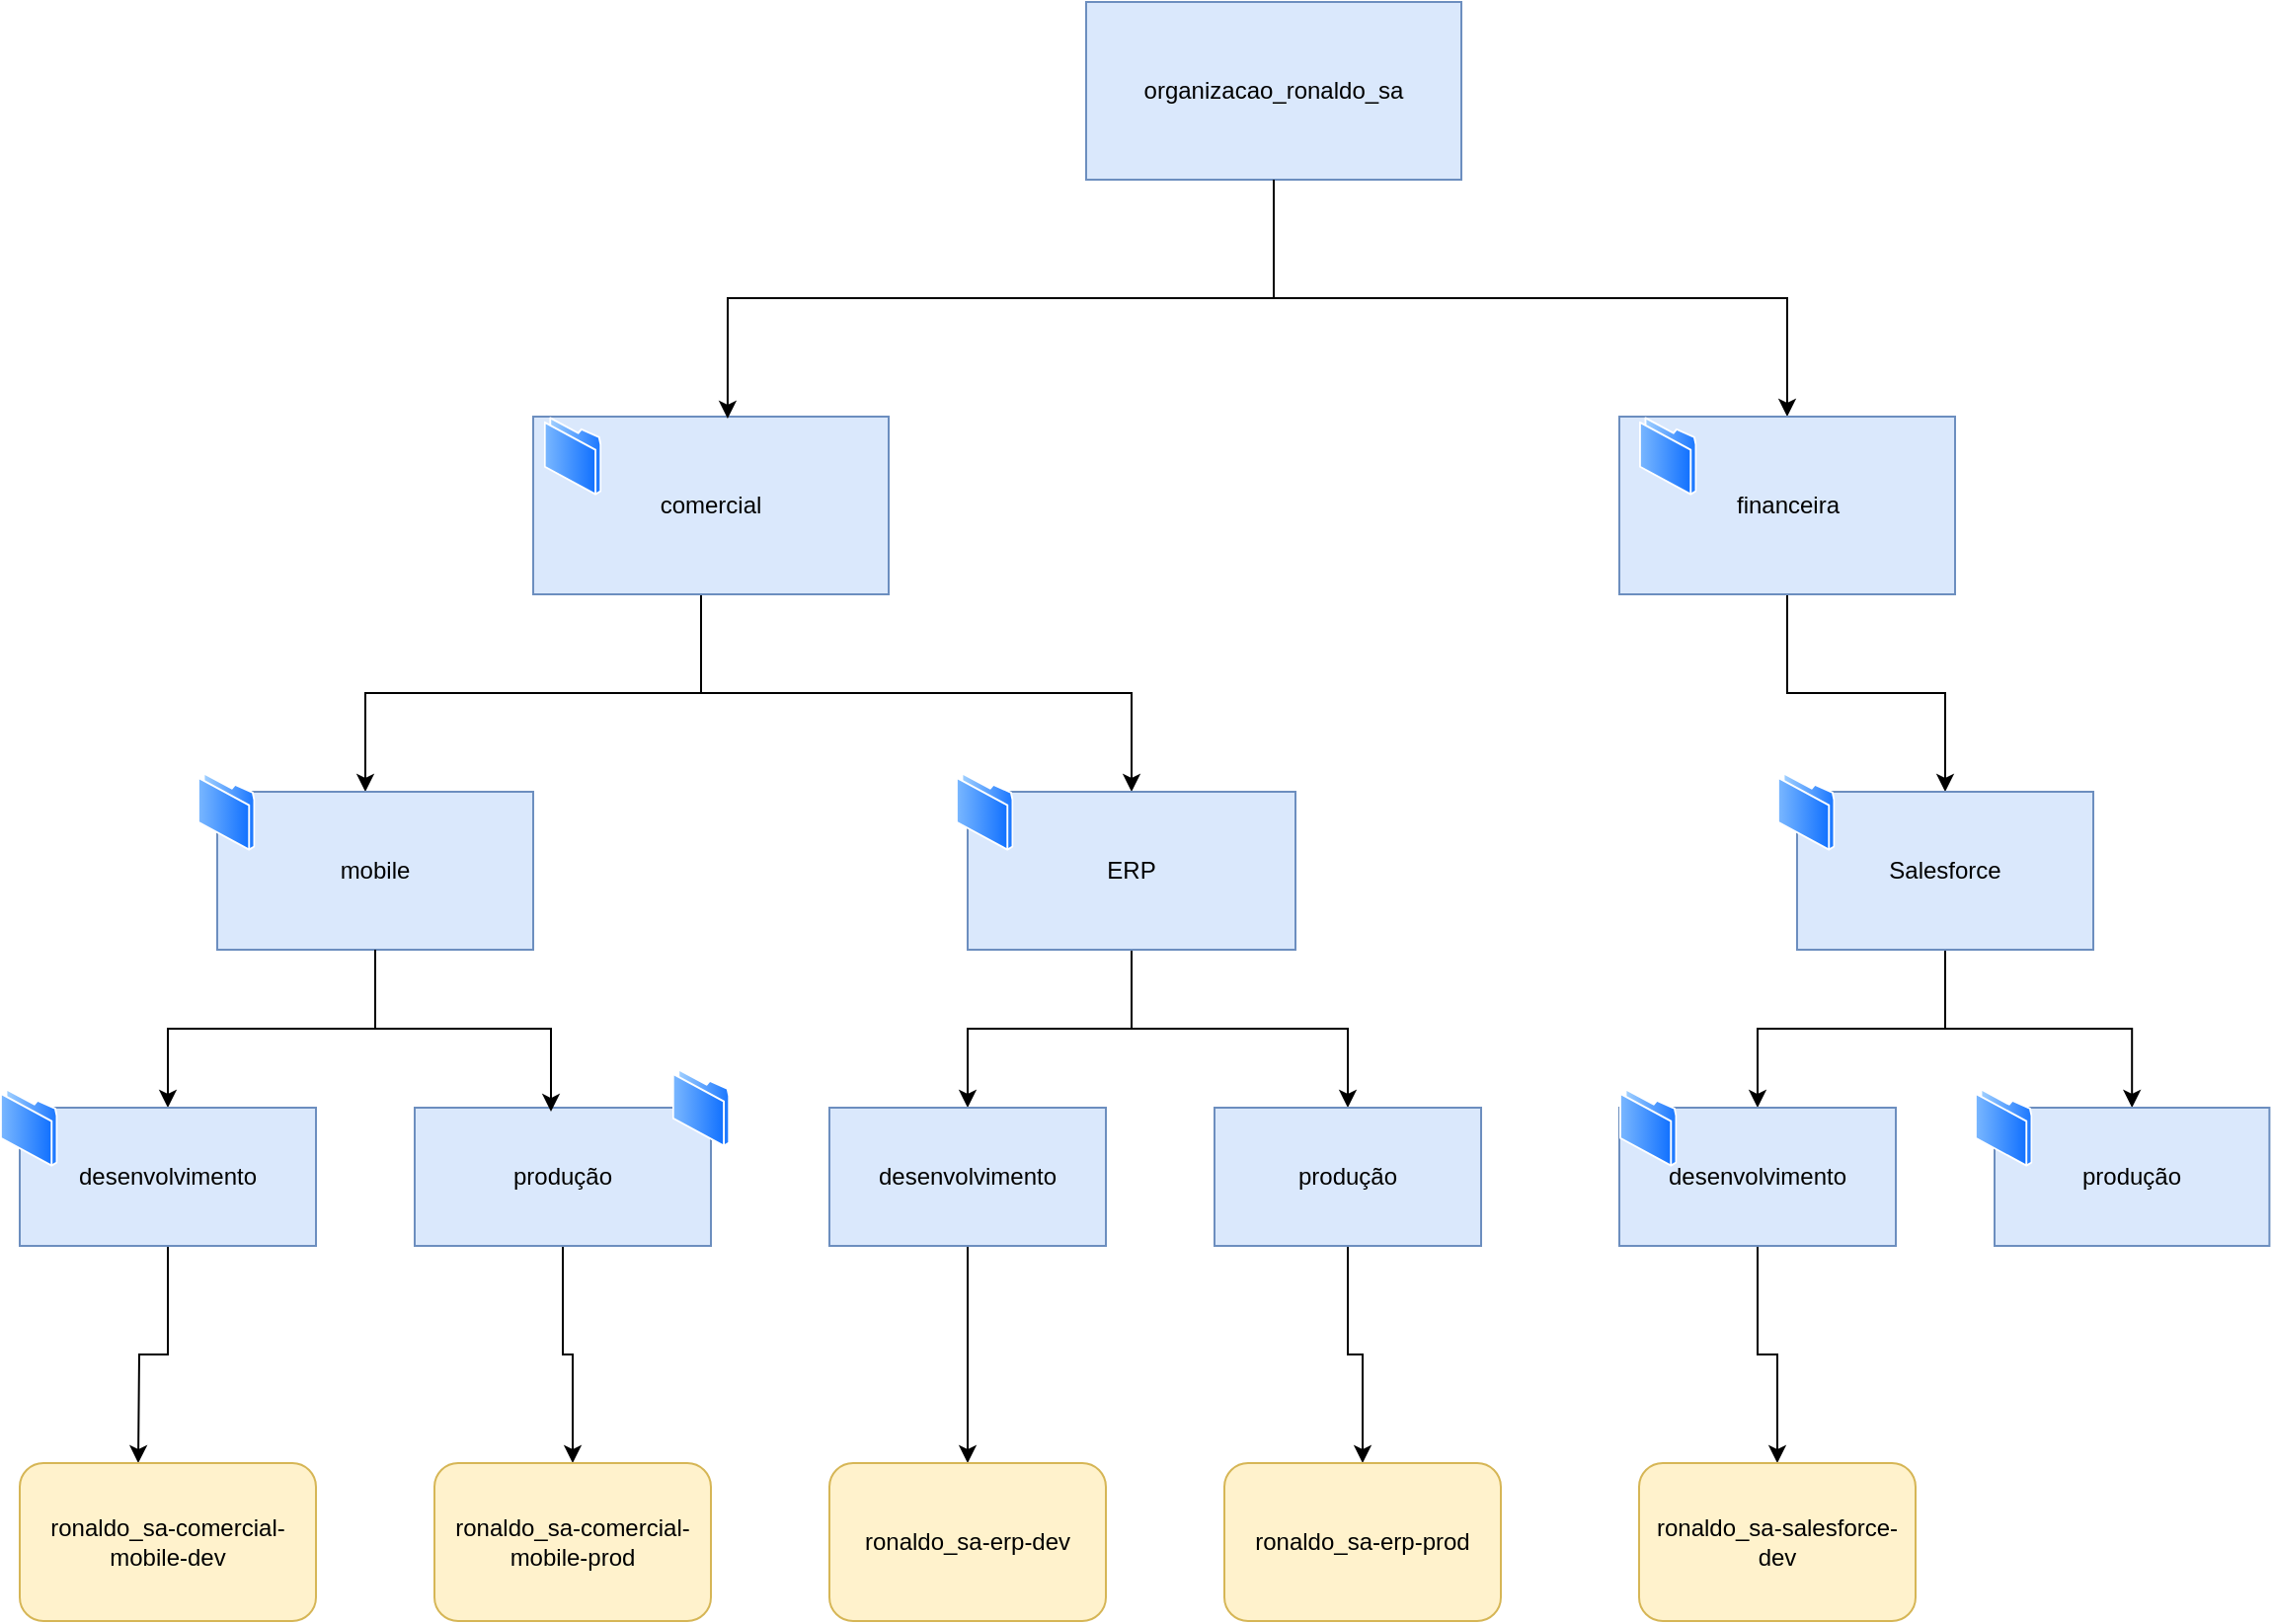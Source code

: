 <mxfile version="26.1.1">
  <diagram name="Página-1" id="gUmTNNs1VUkU2ncqE4_Y">
    <mxGraphModel dx="2000" dy="568" grid="1" gridSize="10" guides="1" tooltips="1" connect="1" arrows="1" fold="1" page="1" pageScale="1" pageWidth="827" pageHeight="1169" math="0" shadow="0">
      <root>
        <mxCell id="0" />
        <mxCell id="1" parent="0" />
        <mxCell id="mdGshMWxb1fNAzCmciOg-11" style="edgeStyle=orthogonalEdgeStyle;rounded=0;orthogonalLoop=1;jettySize=auto;html=1;" parent="1" source="AqVYBFCcuA4BTf71q3W7-1" target="AqVYBFCcuA4BTf71q3W7-10" edge="1">
          <mxGeometry relative="1" as="geometry">
            <Array as="points">
              <mxPoint x="545" y="350" />
              <mxPoint x="805" y="350" />
            </Array>
          </mxGeometry>
        </mxCell>
        <mxCell id="AqVYBFCcuA4BTf71q3W7-1" value="&lt;font style=&quot;vertical-align: inherit;&quot;&gt;&lt;font style=&quot;vertical-align: inherit;&quot;&gt;organizacao_ronaldo_sa&lt;/font&gt;&lt;/font&gt;" style="rounded=0;whiteSpace=wrap;html=1;fillColor=#dae8fc;strokeColor=#6c8ebf;" parent="1" vertex="1">
          <mxGeometry x="450" y="200" width="190" height="90" as="geometry" />
        </mxCell>
        <mxCell id="AqVYBFCcuA4BTf71q3W7-20" style="edgeStyle=orthogonalEdgeStyle;rounded=0;orthogonalLoop=1;jettySize=auto;html=1;" parent="1" source="AqVYBFCcuA4BTf71q3W7-8" target="AqVYBFCcuA4BTf71q3W7-18" edge="1">
          <mxGeometry relative="1" as="geometry">
            <Array as="points">
              <mxPoint x="255" y="550" />
              <mxPoint x="85" y="550" />
            </Array>
          </mxGeometry>
        </mxCell>
        <mxCell id="AqVYBFCcuA4BTf71q3W7-44" style="edgeStyle=orthogonalEdgeStyle;rounded=0;orthogonalLoop=1;jettySize=auto;html=1;" parent="1" source="AqVYBFCcuA4BTf71q3W7-8" target="AqVYBFCcuA4BTf71q3W7-23" edge="1">
          <mxGeometry relative="1" as="geometry">
            <Array as="points">
              <mxPoint x="255" y="550" />
              <mxPoint x="473" y="550" />
            </Array>
          </mxGeometry>
        </mxCell>
        <mxCell id="AqVYBFCcuA4BTf71q3W7-8" value="&lt;font style=&quot;vertical-align: inherit;&quot;&gt;&lt;font style=&quot;vertical-align: inherit;&quot;&gt;comercial&lt;/font&gt;&lt;/font&gt;" style="rounded=0;whiteSpace=wrap;html=1;fillColor=#dae8fc;strokeColor=#6c8ebf;" parent="1" vertex="1">
          <mxGeometry x="170" y="410" width="180" height="90" as="geometry" />
        </mxCell>
        <mxCell id="mdGshMWxb1fNAzCmciOg-7" style="edgeStyle=orthogonalEdgeStyle;rounded=0;orthogonalLoop=1;jettySize=auto;html=1;entryX=0.5;entryY=0;entryDx=0;entryDy=0;" parent="1" source="AqVYBFCcuA4BTf71q3W7-10" target="mdGshMWxb1fNAzCmciOg-1" edge="1">
          <mxGeometry relative="1" as="geometry" />
        </mxCell>
        <mxCell id="AqVYBFCcuA4BTf71q3W7-10" value="financeira" style="rounded=0;html=1;fillColor=#dae8fc;strokeColor=#6c8ebf;" parent="1" vertex="1">
          <mxGeometry x="720" y="410" width="170" height="90" as="geometry" />
        </mxCell>
        <mxCell id="AqVYBFCcuA4BTf71q3W7-11" style="edgeStyle=orthogonalEdgeStyle;rounded=0;orthogonalLoop=1;jettySize=auto;html=1;entryX=0.547;entryY=0.011;entryDx=0;entryDy=0;entryPerimeter=0;" parent="1" source="AqVYBFCcuA4BTf71q3W7-1" target="AqVYBFCcuA4BTf71q3W7-8" edge="1">
          <mxGeometry relative="1" as="geometry">
            <mxPoint x="390" y="310" as="sourcePoint" />
            <Array as="points">
              <mxPoint x="410" y="350" />
              <mxPoint x="263" y="350" />
            </Array>
          </mxGeometry>
        </mxCell>
        <mxCell id="AqVYBFCcuA4BTf71q3W7-15" value="" style="image;aspect=fixed;perimeter=ellipsePerimeter;html=1;align=center;shadow=0;dashed=0;spacingTop=3;image=img/lib/active_directory/folder.svg;" parent="1" vertex="1">
          <mxGeometry x="175.4" y="410" width="29.2" height="40" as="geometry" />
        </mxCell>
        <mxCell id="AqVYBFCcuA4BTf71q3W7-27" value="" style="edgeStyle=orthogonalEdgeStyle;rounded=0;orthogonalLoop=1;jettySize=auto;html=1;" parent="1" source="AqVYBFCcuA4BTf71q3W7-18" target="AqVYBFCcuA4BTf71q3W7-25" edge="1">
          <mxGeometry relative="1" as="geometry" />
        </mxCell>
        <mxCell id="AqVYBFCcuA4BTf71q3W7-18" value="mobile" style="rounded=0;whiteSpace=wrap;html=1;fillColor=#dae8fc;strokeColor=#6c8ebf;" parent="1" vertex="1">
          <mxGeometry x="10" y="600" width="160" height="80" as="geometry" />
        </mxCell>
        <mxCell id="AqVYBFCcuA4BTf71q3W7-31" style="edgeStyle=orthogonalEdgeStyle;rounded=0;orthogonalLoop=1;jettySize=auto;html=1;entryX=0.5;entryY=0;entryDx=0;entryDy=0;" parent="1" source="AqVYBFCcuA4BTf71q3W7-23" target="AqVYBFCcuA4BTf71q3W7-28" edge="1">
          <mxGeometry relative="1" as="geometry" />
        </mxCell>
        <mxCell id="AqVYBFCcuA4BTf71q3W7-32" style="edgeStyle=orthogonalEdgeStyle;rounded=0;orthogonalLoop=1;jettySize=auto;html=1;entryX=0.5;entryY=0;entryDx=0;entryDy=0;" parent="1" source="AqVYBFCcuA4BTf71q3W7-23" target="AqVYBFCcuA4BTf71q3W7-29" edge="1">
          <mxGeometry relative="1" as="geometry" />
        </mxCell>
        <mxCell id="AqVYBFCcuA4BTf71q3W7-23" value="ERP" style="rounded=0;whiteSpace=wrap;html=1;fillColor=#dae8fc;strokeColor=#6c8ebf;" parent="1" vertex="1">
          <mxGeometry x="390" y="600" width="166" height="80" as="geometry" />
        </mxCell>
        <mxCell id="AqVYBFCcuA4BTf71q3W7-35" style="edgeStyle=orthogonalEdgeStyle;rounded=0;orthogonalLoop=1;jettySize=auto;html=1;entryX=0.5;entryY=0;entryDx=0;entryDy=0;" parent="1" source="AqVYBFCcuA4BTf71q3W7-25" edge="1">
          <mxGeometry relative="1" as="geometry">
            <mxPoint x="-30" y="940" as="targetPoint" />
          </mxGeometry>
        </mxCell>
        <mxCell id="AqVYBFCcuA4BTf71q3W7-25" value="desenvolvimento" style="rounded=0;whiteSpace=wrap;html=1;fillColor=#dae8fc;strokeColor=#6c8ebf;" parent="1" vertex="1">
          <mxGeometry x="-90" y="760" width="150" height="70" as="geometry" />
        </mxCell>
        <mxCell id="AqVYBFCcuA4BTf71q3W7-41" style="edgeStyle=orthogonalEdgeStyle;rounded=0;orthogonalLoop=1;jettySize=auto;html=1;entryX=0.5;entryY=0;entryDx=0;entryDy=0;" parent="1" source="AqVYBFCcuA4BTf71q3W7-26" target="AqVYBFCcuA4BTf71q3W7-38" edge="1">
          <mxGeometry relative="1" as="geometry" />
        </mxCell>
        <mxCell id="AqVYBFCcuA4BTf71q3W7-26" value="produção" style="rounded=0;whiteSpace=wrap;html=1;fillColor=#dae8fc;strokeColor=#6c8ebf;" parent="1" vertex="1">
          <mxGeometry x="110" y="760" width="150" height="70" as="geometry" />
        </mxCell>
        <mxCell id="AqVYBFCcuA4BTf71q3W7-42" style="edgeStyle=orthogonalEdgeStyle;rounded=0;orthogonalLoop=1;jettySize=auto;html=1;entryX=0.5;entryY=0;entryDx=0;entryDy=0;" parent="1" source="AqVYBFCcuA4BTf71q3W7-28" target="AqVYBFCcuA4BTf71q3W7-39" edge="1">
          <mxGeometry relative="1" as="geometry" />
        </mxCell>
        <mxCell id="AqVYBFCcuA4BTf71q3W7-28" value="desenvolvimento" style="rounded=0;whiteSpace=wrap;html=1;fillColor=#dae8fc;strokeColor=#6c8ebf;" parent="1" vertex="1">
          <mxGeometry x="320" y="760" width="140" height="70" as="geometry" />
        </mxCell>
        <mxCell id="AqVYBFCcuA4BTf71q3W7-43" style="edgeStyle=orthogonalEdgeStyle;rounded=0;orthogonalLoop=1;jettySize=auto;html=1;entryX=0.5;entryY=0;entryDx=0;entryDy=0;" parent="1" source="AqVYBFCcuA4BTf71q3W7-29" target="AqVYBFCcuA4BTf71q3W7-40" edge="1">
          <mxGeometry relative="1" as="geometry" />
        </mxCell>
        <mxCell id="AqVYBFCcuA4BTf71q3W7-29" value="produção" style="rounded=0;whiteSpace=wrap;html=1;fillColor=#dae8fc;strokeColor=#6c8ebf;" parent="1" vertex="1">
          <mxGeometry x="515" y="760" width="135" height="70" as="geometry" />
        </mxCell>
        <mxCell id="AqVYBFCcuA4BTf71q3W7-30" style="edgeStyle=orthogonalEdgeStyle;rounded=0;orthogonalLoop=1;jettySize=auto;html=1;entryX=0.46;entryY=0.029;entryDx=0;entryDy=0;entryPerimeter=0;" parent="1" source="AqVYBFCcuA4BTf71q3W7-18" target="AqVYBFCcuA4BTf71q3W7-26" edge="1">
          <mxGeometry relative="1" as="geometry" />
        </mxCell>
        <mxCell id="AqVYBFCcuA4BTf71q3W7-36" value="ronaldo_sa-comercial-mobile-dev" style="rounded=1;whiteSpace=wrap;html=1;fillColor=#fff2cc;strokeColor=#d6b656;" parent="1" vertex="1">
          <mxGeometry x="-90" y="940" width="150" height="80" as="geometry" />
        </mxCell>
        <mxCell id="AqVYBFCcuA4BTf71q3W7-38" value="&lt;font style=&quot;vertical-align: inherit;&quot;&gt;&lt;font style=&quot;vertical-align: inherit;&quot;&gt;ronaldo_sa-comercial-mobile-prod&lt;/font&gt;&lt;/font&gt;" style="rounded=1;whiteSpace=wrap;html=1;fillColor=#fff2cc;strokeColor=#d6b656;" parent="1" vertex="1">
          <mxGeometry x="120" y="940" width="140" height="80" as="geometry" />
        </mxCell>
        <mxCell id="AqVYBFCcuA4BTf71q3W7-39" value="&lt;font style=&quot;vertical-align: inherit;&quot;&gt;&lt;font style=&quot;vertical-align: inherit;&quot;&gt;ronaldo_sa-erp-dev&lt;/font&gt;&lt;/font&gt;" style="rounded=1;whiteSpace=wrap;html=1;fillColor=#fff2cc;strokeColor=#d6b656;" parent="1" vertex="1">
          <mxGeometry x="320" y="940" width="140" height="80" as="geometry" />
        </mxCell>
        <mxCell id="AqVYBFCcuA4BTf71q3W7-40" value="&lt;font style=&quot;vertical-align: inherit;&quot;&gt;&lt;font style=&quot;vertical-align: inherit;&quot;&gt;&lt;font style=&quot;vertical-align: inherit;&quot;&gt;&lt;font style=&quot;vertical-align: inherit;&quot;&gt;ronaldo_sa-erp-prod&lt;/font&gt;&lt;/font&gt;&lt;/font&gt;&lt;/font&gt;" style="rounded=1;whiteSpace=wrap;html=1;fillColor=#fff2cc;strokeColor=#d6b656;" parent="1" vertex="1">
          <mxGeometry x="520" y="940" width="140" height="80" as="geometry" />
        </mxCell>
        <mxCell id="AqVYBFCcuA4BTf71q3W7-46" value="" style="image;aspect=fixed;perimeter=ellipsePerimeter;html=1;align=center;shadow=0;dashed=0;spacingTop=3;image=img/lib/active_directory/folder.svg;" parent="1" vertex="1">
          <mxGeometry y="590" width="29.2" height="40" as="geometry" />
        </mxCell>
        <mxCell id="AqVYBFCcuA4BTf71q3W7-48" value="" style="image;aspect=fixed;perimeter=ellipsePerimeter;html=1;align=center;shadow=0;dashed=0;spacingTop=3;image=img/lib/active_directory/folder.svg;" parent="1" vertex="1">
          <mxGeometry x="-100" y="750" width="29.2" height="40" as="geometry" />
        </mxCell>
        <mxCell id="AqVYBFCcuA4BTf71q3W7-49" value="" style="image;aspect=fixed;perimeter=ellipsePerimeter;html=1;align=center;shadow=0;dashed=0;spacingTop=3;image=img/lib/active_directory/folder.svg;" parent="1" vertex="1">
          <mxGeometry x="240.4" y="740" width="29.2" height="40" as="geometry" />
        </mxCell>
        <mxCell id="AqVYBFCcuA4BTf71q3W7-51" value="" style="image;aspect=fixed;perimeter=ellipsePerimeter;html=1;align=center;shadow=0;dashed=0;spacingTop=3;image=img/lib/active_directory/folder.svg;" parent="1" vertex="1">
          <mxGeometry x="384" y="590" width="29.2" height="40" as="geometry" />
        </mxCell>
        <mxCell id="mdGshMWxb1fNAzCmciOg-8" style="edgeStyle=orthogonalEdgeStyle;rounded=0;orthogonalLoop=1;jettySize=auto;html=1;entryX=0.5;entryY=0;entryDx=0;entryDy=0;" parent="1" source="mdGshMWxb1fNAzCmciOg-1" target="mdGshMWxb1fNAzCmciOg-5" edge="1">
          <mxGeometry relative="1" as="geometry" />
        </mxCell>
        <mxCell id="mdGshMWxb1fNAzCmciOg-9" style="edgeStyle=orthogonalEdgeStyle;rounded=0;orthogonalLoop=1;jettySize=auto;html=1;entryX=0.5;entryY=0;entryDx=0;entryDy=0;" parent="1" source="mdGshMWxb1fNAzCmciOg-1" target="mdGshMWxb1fNAzCmciOg-6" edge="1">
          <mxGeometry relative="1" as="geometry" />
        </mxCell>
        <mxCell id="mdGshMWxb1fNAzCmciOg-1" value="&lt;font style=&quot;vertical-align: inherit;&quot;&gt;&lt;font style=&quot;vertical-align: inherit;&quot;&gt;Salesforce&lt;/font&gt;&lt;/font&gt;" style="rounded=0;whiteSpace=wrap;html=1;fillColor=#dae8fc;strokeColor=#6c8ebf;" parent="1" vertex="1">
          <mxGeometry x="810" y="600" width="150" height="80" as="geometry" />
        </mxCell>
        <mxCell id="mdGshMWxb1fNAzCmciOg-18" style="edgeStyle=orthogonalEdgeStyle;rounded=0;orthogonalLoop=1;jettySize=auto;html=1;entryX=0.5;entryY=0;entryDx=0;entryDy=0;" parent="1" source="mdGshMWxb1fNAzCmciOg-5" target="mdGshMWxb1fNAzCmciOg-10" edge="1">
          <mxGeometry relative="1" as="geometry" />
        </mxCell>
        <mxCell id="mdGshMWxb1fNAzCmciOg-5" value="&lt;font style=&quot;vertical-align: inherit;&quot;&gt;&lt;font style=&quot;vertical-align: inherit;&quot;&gt;&lt;font style=&quot;vertical-align: inherit;&quot;&gt;&lt;font style=&quot;vertical-align: inherit;&quot;&gt;desenvolvimento&lt;/font&gt;&lt;/font&gt;&lt;/font&gt;&lt;/font&gt;" style="rounded=0;whiteSpace=wrap;html=1;fillColor=#dae8fc;strokeColor=#6c8ebf;" parent="1" vertex="1">
          <mxGeometry x="720" y="760" width="140" height="70" as="geometry" />
        </mxCell>
        <mxCell id="mdGshMWxb1fNAzCmciOg-6" value="&lt;font style=&quot;vertical-align: inherit;&quot;&gt;&lt;font style=&quot;vertical-align: inherit;&quot;&gt;produção&lt;/font&gt;&lt;/font&gt;" style="rounded=0;whiteSpace=wrap;html=1;fillColor=#dae8fc;strokeColor=#6c8ebf;" parent="1" vertex="1">
          <mxGeometry x="910" y="760" width="139.2" height="70" as="geometry" />
        </mxCell>
        <mxCell id="mdGshMWxb1fNAzCmciOg-10" value="&lt;font style=&quot;vertical-align: inherit;&quot;&gt;&lt;font style=&quot;vertical-align: inherit;&quot;&gt;ronaldo_sa-salesforce-dev&lt;/font&gt;&lt;/font&gt;" style="rounded=1;whiteSpace=wrap;html=1;fillColor=#fff2cc;strokeColor=#d6b656;" parent="1" vertex="1">
          <mxGeometry x="730" y="940" width="140" height="80" as="geometry" />
        </mxCell>
        <mxCell id="mdGshMWxb1fNAzCmciOg-12" value="" style="image;aspect=fixed;perimeter=ellipsePerimeter;html=1;align=center;shadow=0;dashed=0;spacingTop=3;image=img/lib/active_directory/folder.svg;" parent="1" vertex="1">
          <mxGeometry x="800" y="590" width="29.2" height="40" as="geometry" />
        </mxCell>
        <mxCell id="mdGshMWxb1fNAzCmciOg-13" value="" style="image;aspect=fixed;perimeter=ellipsePerimeter;html=1;align=center;shadow=0;dashed=0;spacingTop=3;image=img/lib/active_directory/folder.svg;" parent="1" vertex="1">
          <mxGeometry x="720" y="750" width="29.2" height="40" as="geometry" />
        </mxCell>
        <mxCell id="mdGshMWxb1fNAzCmciOg-14" value="" style="image;aspect=fixed;perimeter=ellipsePerimeter;html=1;align=center;shadow=0;dashed=0;spacingTop=3;image=img/lib/active_directory/folder.svg;" parent="1" vertex="1">
          <mxGeometry x="900" y="750" width="29.2" height="40" as="geometry" />
        </mxCell>
        <mxCell id="mdGshMWxb1fNAzCmciOg-17" value="" style="image;aspect=fixed;perimeter=ellipsePerimeter;html=1;align=center;shadow=0;dashed=0;spacingTop=3;image=img/lib/active_directory/folder.svg;" parent="1" vertex="1">
          <mxGeometry x="730" y="410" width="29.2" height="40" as="geometry" />
        </mxCell>
      </root>
    </mxGraphModel>
  </diagram>
</mxfile>
